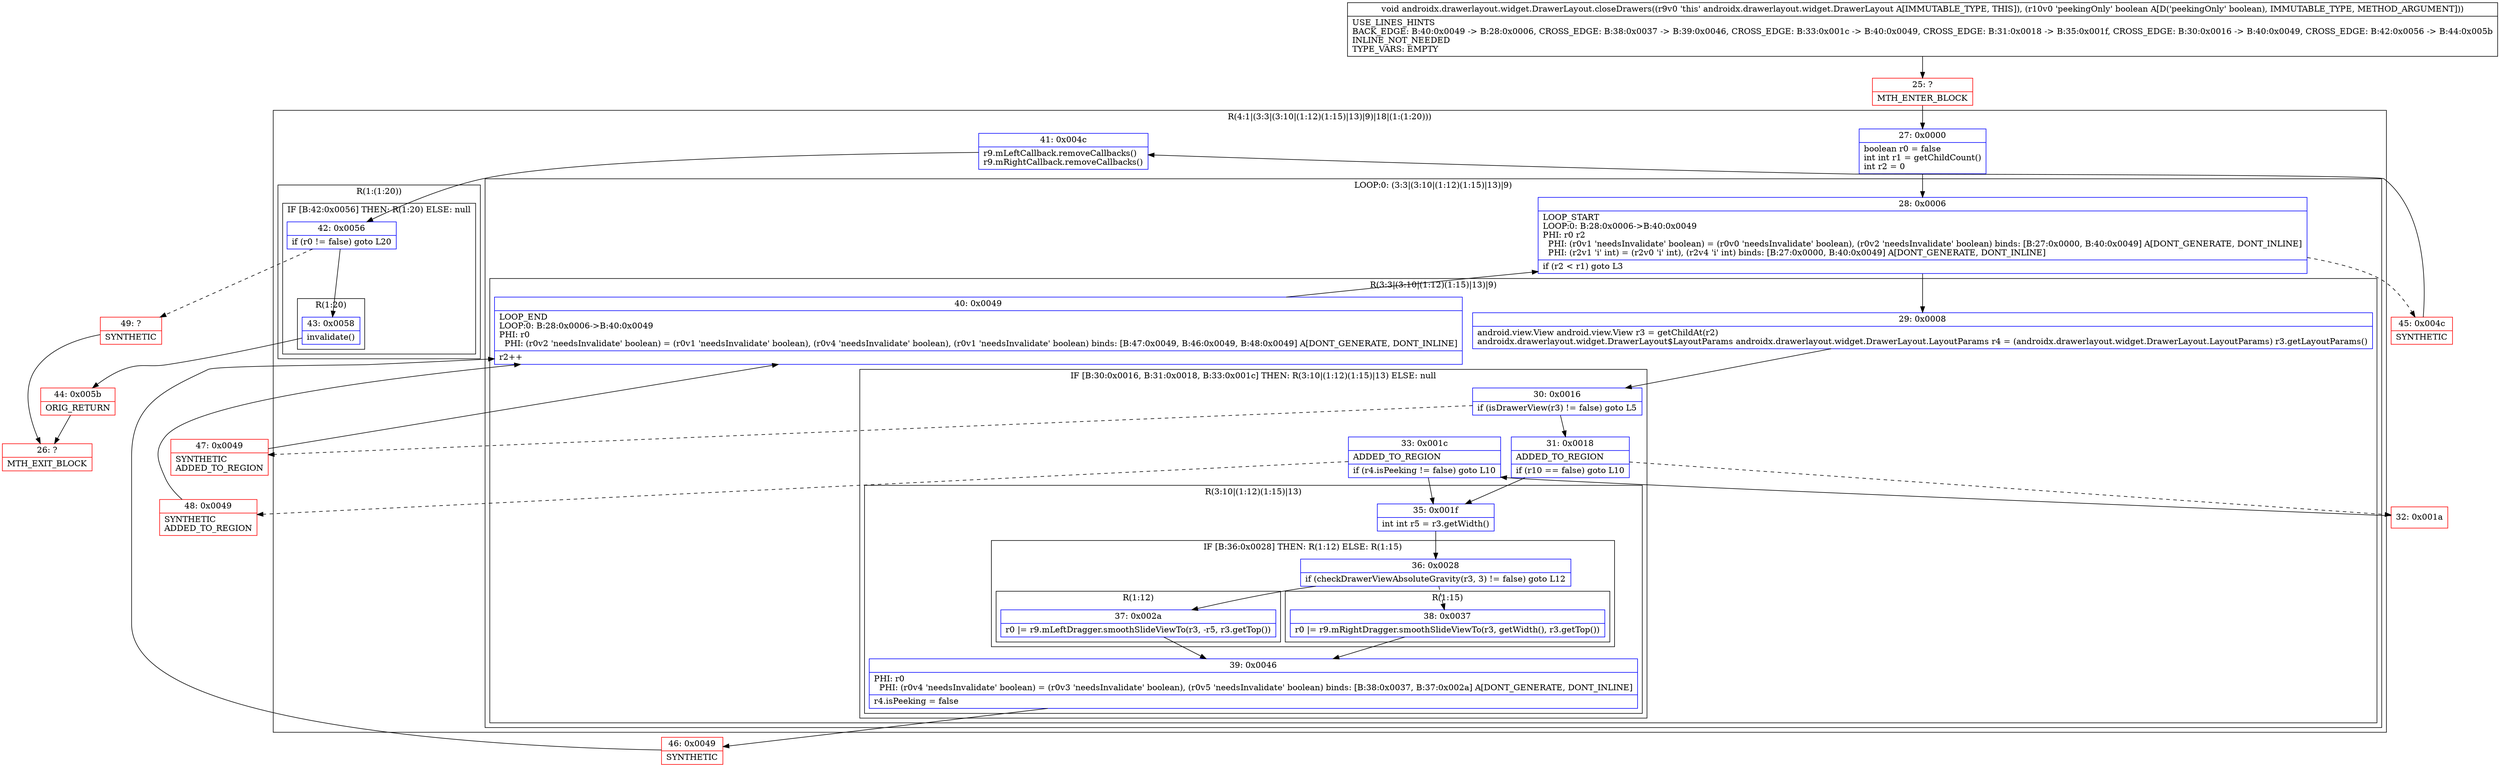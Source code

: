 digraph "CFG forandroidx.drawerlayout.widget.DrawerLayout.closeDrawers(Z)V" {
subgraph cluster_Region_2045758083 {
label = "R(4:1|(3:3|(3:10|(1:12)(1:15)|13)|9)|18|(1:(1:20)))";
node [shape=record,color=blue];
Node_27 [shape=record,label="{27\:\ 0x0000|boolean r0 = false\lint int r1 = getChildCount()\lint r2 = 0\l}"];
subgraph cluster_LoopRegion_2064910514 {
label = "LOOP:0: (3:3|(3:10|(1:12)(1:15)|13)|9)";
node [shape=record,color=blue];
Node_28 [shape=record,label="{28\:\ 0x0006|LOOP_START\lLOOP:0: B:28:0x0006\-\>B:40:0x0049\lPHI: r0 r2 \l  PHI: (r0v1 'needsInvalidate' boolean) = (r0v0 'needsInvalidate' boolean), (r0v2 'needsInvalidate' boolean) binds: [B:27:0x0000, B:40:0x0049] A[DONT_GENERATE, DONT_INLINE]\l  PHI: (r2v1 'i' int) = (r2v0 'i' int), (r2v4 'i' int) binds: [B:27:0x0000, B:40:0x0049] A[DONT_GENERATE, DONT_INLINE]\l|if (r2 \< r1) goto L3\l}"];
subgraph cluster_Region_146832208 {
label = "R(3:3|(3:10|(1:12)(1:15)|13)|9)";
node [shape=record,color=blue];
Node_29 [shape=record,label="{29\:\ 0x0008|android.view.View android.view.View r3 = getChildAt(r2)\landroidx.drawerlayout.widget.DrawerLayout$LayoutParams androidx.drawerlayout.widget.DrawerLayout.LayoutParams r4 = (androidx.drawerlayout.widget.DrawerLayout.LayoutParams) r3.getLayoutParams()\l}"];
subgraph cluster_IfRegion_1006896337 {
label = "IF [B:30:0x0016, B:31:0x0018, B:33:0x001c] THEN: R(3:10|(1:12)(1:15)|13) ELSE: null";
node [shape=record,color=blue];
Node_30 [shape=record,label="{30\:\ 0x0016|if (isDrawerView(r3) != false) goto L5\l}"];
Node_31 [shape=record,label="{31\:\ 0x0018|ADDED_TO_REGION\l|if (r10 == false) goto L10\l}"];
Node_33 [shape=record,label="{33\:\ 0x001c|ADDED_TO_REGION\l|if (r4.isPeeking != false) goto L10\l}"];
subgraph cluster_Region_65017593 {
label = "R(3:10|(1:12)(1:15)|13)";
node [shape=record,color=blue];
Node_35 [shape=record,label="{35\:\ 0x001f|int int r5 = r3.getWidth()\l}"];
subgraph cluster_IfRegion_1483394991 {
label = "IF [B:36:0x0028] THEN: R(1:12) ELSE: R(1:15)";
node [shape=record,color=blue];
Node_36 [shape=record,label="{36\:\ 0x0028|if (checkDrawerViewAbsoluteGravity(r3, 3) != false) goto L12\l}"];
subgraph cluster_Region_834708999 {
label = "R(1:12)";
node [shape=record,color=blue];
Node_37 [shape=record,label="{37\:\ 0x002a|r0 \|= r9.mLeftDragger.smoothSlideViewTo(r3, \-r5, r3.getTop())\l}"];
}
subgraph cluster_Region_1060733915 {
label = "R(1:15)";
node [shape=record,color=blue];
Node_38 [shape=record,label="{38\:\ 0x0037|r0 \|= r9.mRightDragger.smoothSlideViewTo(r3, getWidth(), r3.getTop())\l}"];
}
}
Node_39 [shape=record,label="{39\:\ 0x0046|PHI: r0 \l  PHI: (r0v4 'needsInvalidate' boolean) = (r0v3 'needsInvalidate' boolean), (r0v5 'needsInvalidate' boolean) binds: [B:38:0x0037, B:37:0x002a] A[DONT_GENERATE, DONT_INLINE]\l|r4.isPeeking = false\l}"];
}
}
Node_40 [shape=record,label="{40\:\ 0x0049|LOOP_END\lLOOP:0: B:28:0x0006\-\>B:40:0x0049\lPHI: r0 \l  PHI: (r0v2 'needsInvalidate' boolean) = (r0v1 'needsInvalidate' boolean), (r0v4 'needsInvalidate' boolean), (r0v1 'needsInvalidate' boolean) binds: [B:47:0x0049, B:46:0x0049, B:48:0x0049] A[DONT_GENERATE, DONT_INLINE]\l|r2++\l}"];
}
}
Node_41 [shape=record,label="{41\:\ 0x004c|r9.mLeftCallback.removeCallbacks()\lr9.mRightCallback.removeCallbacks()\l}"];
subgraph cluster_Region_1671915644 {
label = "R(1:(1:20))";
node [shape=record,color=blue];
subgraph cluster_IfRegion_2091413110 {
label = "IF [B:42:0x0056] THEN: R(1:20) ELSE: null";
node [shape=record,color=blue];
Node_42 [shape=record,label="{42\:\ 0x0056|if (r0 != false) goto L20\l}"];
subgraph cluster_Region_2126547462 {
label = "R(1:20)";
node [shape=record,color=blue];
Node_43 [shape=record,label="{43\:\ 0x0058|invalidate()\l}"];
}
}
}
}
Node_25 [shape=record,color=red,label="{25\:\ ?|MTH_ENTER_BLOCK\l}"];
Node_32 [shape=record,color=red,label="{32\:\ 0x001a}"];
Node_48 [shape=record,color=red,label="{48\:\ 0x0049|SYNTHETIC\lADDED_TO_REGION\l}"];
Node_46 [shape=record,color=red,label="{46\:\ 0x0049|SYNTHETIC\l}"];
Node_47 [shape=record,color=red,label="{47\:\ 0x0049|SYNTHETIC\lADDED_TO_REGION\l}"];
Node_45 [shape=record,color=red,label="{45\:\ 0x004c|SYNTHETIC\l}"];
Node_44 [shape=record,color=red,label="{44\:\ 0x005b|ORIG_RETURN\l}"];
Node_26 [shape=record,color=red,label="{26\:\ ?|MTH_EXIT_BLOCK\l}"];
Node_49 [shape=record,color=red,label="{49\:\ ?|SYNTHETIC\l}"];
MethodNode[shape=record,label="{void androidx.drawerlayout.widget.DrawerLayout.closeDrawers((r9v0 'this' androidx.drawerlayout.widget.DrawerLayout A[IMMUTABLE_TYPE, THIS]), (r10v0 'peekingOnly' boolean A[D('peekingOnly' boolean), IMMUTABLE_TYPE, METHOD_ARGUMENT]))  | USE_LINES_HINTS\lBACK_EDGE: B:40:0x0049 \-\> B:28:0x0006, CROSS_EDGE: B:38:0x0037 \-\> B:39:0x0046, CROSS_EDGE: B:33:0x001c \-\> B:40:0x0049, CROSS_EDGE: B:31:0x0018 \-\> B:35:0x001f, CROSS_EDGE: B:30:0x0016 \-\> B:40:0x0049, CROSS_EDGE: B:42:0x0056 \-\> B:44:0x005b\lINLINE_NOT_NEEDED\lTYPE_VARS: EMPTY\l}"];
MethodNode -> Node_25;Node_27 -> Node_28;
Node_28 -> Node_29;
Node_28 -> Node_45[style=dashed];
Node_29 -> Node_30;
Node_30 -> Node_31;
Node_30 -> Node_47[style=dashed];
Node_31 -> Node_32[style=dashed];
Node_31 -> Node_35;
Node_33 -> Node_35;
Node_33 -> Node_48[style=dashed];
Node_35 -> Node_36;
Node_36 -> Node_37;
Node_36 -> Node_38[style=dashed];
Node_37 -> Node_39;
Node_38 -> Node_39;
Node_39 -> Node_46;
Node_40 -> Node_28;
Node_41 -> Node_42;
Node_42 -> Node_43;
Node_42 -> Node_49[style=dashed];
Node_43 -> Node_44;
Node_25 -> Node_27;
Node_32 -> Node_33;
Node_48 -> Node_40;
Node_46 -> Node_40;
Node_47 -> Node_40;
Node_45 -> Node_41;
Node_44 -> Node_26;
Node_49 -> Node_26;
}


